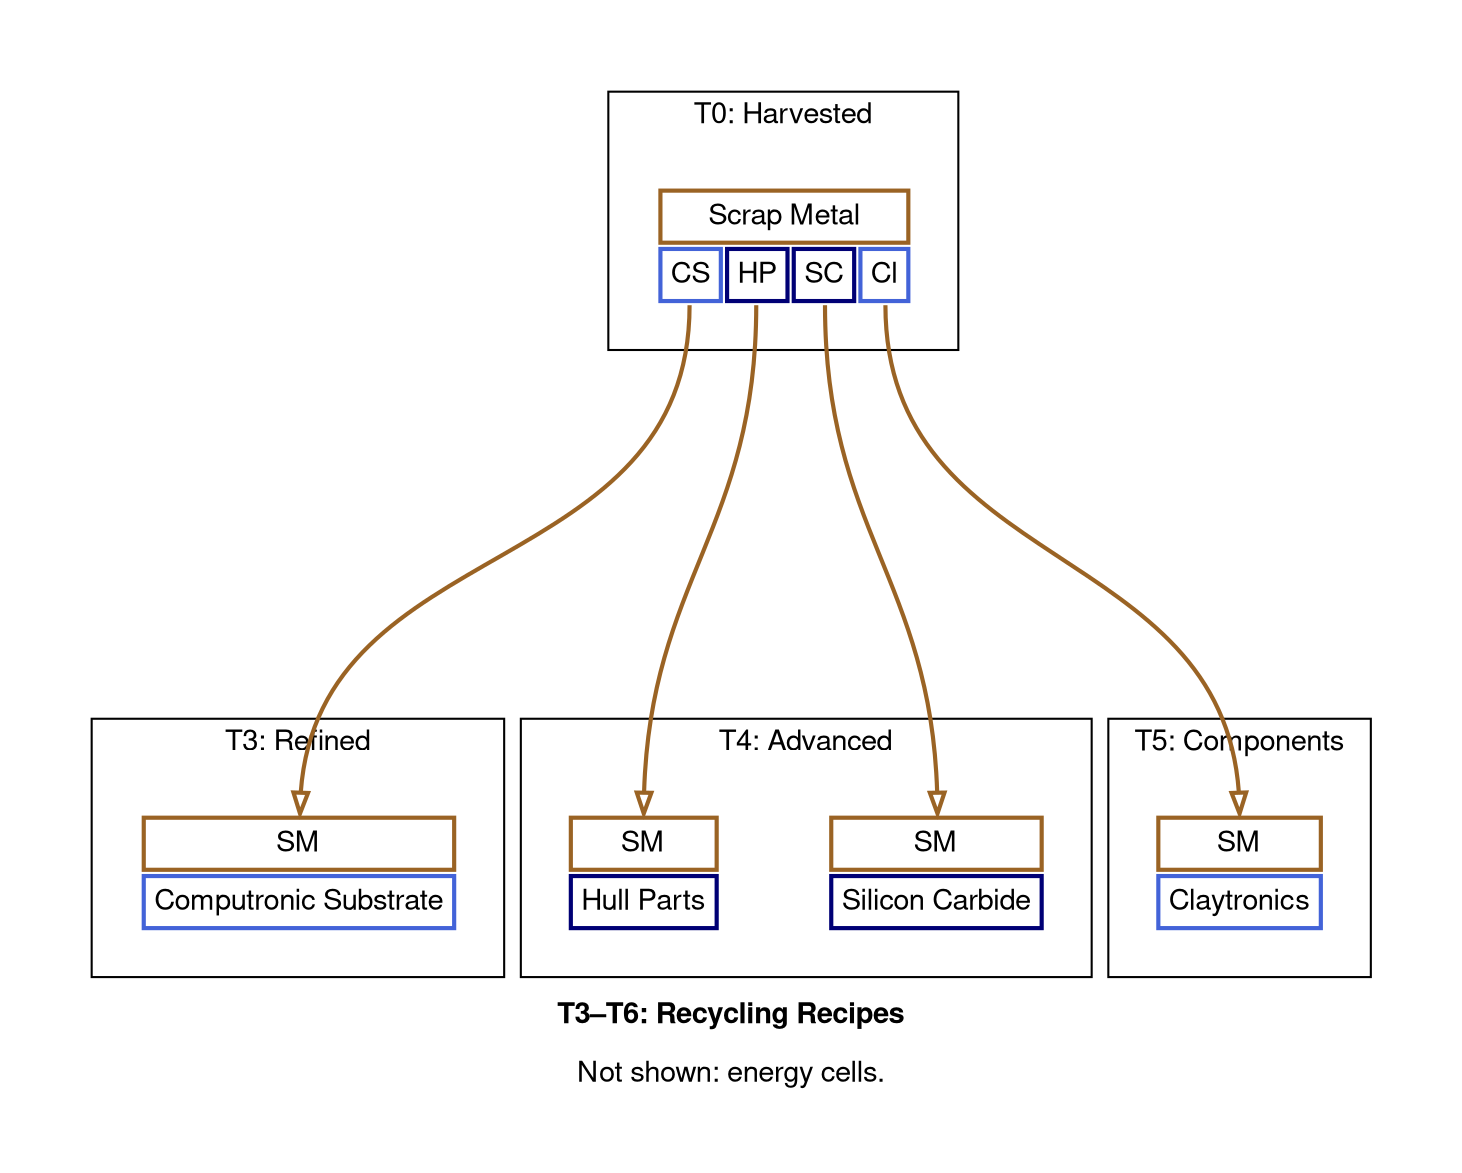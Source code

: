 digraph "X4 Economy" {
	edge [arrowType=normal]
	compound=true fontname="Helvetica,Arial,sans-serif"
	label=<<b>T3–T6: Recycling Recipes</b><br/><br/>Not shown: energy cells.>
	graph [nodesep=0.3 pad=0.5 ranksep=3]
	node [color=slategray1 fontname="Helvetica,Arial,sans-serif" margin=0.2 penwidth=2.0 shape=plaintext]
	edge [arrowhead=normal arrowsize=1.0 fontname="Helvetica,Arial,sans-serif" headport=n penwidth=2.0 tailport=s]
	subgraph 0 {
		cluster=true label="T0: Harvested"
		scrap_metal [label=<<table border="0" cellborder="2" cellpadding="4" cellspacing="1" fixedsize="false" id="scrap_metal" port="output">
  
  <tr>
    <td align="text" bgcolor="white" color="#9A6324" colspan="4">Scrap Metal</td>
  </tr>
  
    <tr>
      
        <td align="text" bgcolor="white" color="#4363d8" port="computronic_substrate">CS</td>
      
        <td align="text" bgcolor="white" color="#000075" port="hull_parts">HP</td>
      
        <td align="text" bgcolor="white" color="#000075" port="silicon_carbide">SC</td>
      
        <td align="text" bgcolor="white" color="#4363d8" port="claytronics">Cl</td>
      
    </tr>
  
</table>>]
	}
	subgraph 3 {
		cluster=true label="T3: Refined"
		computronic_substrate [label=<<table border="0" cellborder="2" cellpadding="4" cellspacing="1" fixedsize="false" id="computronic_substrate" port="output">
  
    <tr>
      
        <td align="text" bgcolor="white" color="#9A6324" port="scrap_metal">SM</td>
      
    </tr>
  
  <tr>
    <td align="text" bgcolor="white" color="#4363d8" colspan="1">Computronic Substrate</td>
  </tr>
  
</table>>]
	}
	subgraph 4 {
		cluster=true label="T4: Advanced"
		hull_parts [label=<<table border="0" cellborder="2" cellpadding="4" cellspacing="1" fixedsize="false" id="hull_parts" port="output">
  
    <tr>
      
        <td align="text" bgcolor="white" color="#9A6324" port="scrap_metal">SM</td>
      
    </tr>
  
  <tr>
    <td align="text" bgcolor="white" color="#000075" colspan="1">Hull Parts</td>
  </tr>
  
</table>>]
		silicon_carbide [label=<<table border="0" cellborder="2" cellpadding="4" cellspacing="1" fixedsize="false" id="silicon_carbide" port="output">
  
    <tr>
      
        <td align="text" bgcolor="white" color="#9A6324" port="scrap_metal">SM</td>
      
    </tr>
  
  <tr>
    <td align="text" bgcolor="white" color="#000075" colspan="1">Silicon Carbide</td>
  </tr>
  
</table>>]
	}
	subgraph 5 {
		cluster=true label="T5: Components"
		claytronics [label=<<table border="0" cellborder="2" cellpadding="4" cellspacing="1" fixedsize="false" id="claytronics" port="output">
  
    <tr>
      
        <td align="text" bgcolor="white" color="#9A6324" port="scrap_metal">SM</td>
      
    </tr>
  
  <tr>
    <td align="text" bgcolor="white" color="#4363d8" colspan="1">Claytronics</td>
  </tr>
  
</table>>]
	}
	scrap_metal:computronic_substrate:s -> computronic_substrate:scrap_metal:n [arrowhead=empty color="#9A6324" weight=1.0]
	scrap_metal:hull_parts:s -> hull_parts:scrap_metal:n [arrowhead=empty color="#9A6324" weight=1.0]
	scrap_metal:silicon_carbide:s -> silicon_carbide:scrap_metal:n [arrowhead=empty color="#9A6324" weight=1.0]
	scrap_metal:claytronics:s -> claytronics:scrap_metal:n [arrowhead=empty color="#9A6324" weight=1.0]
}
